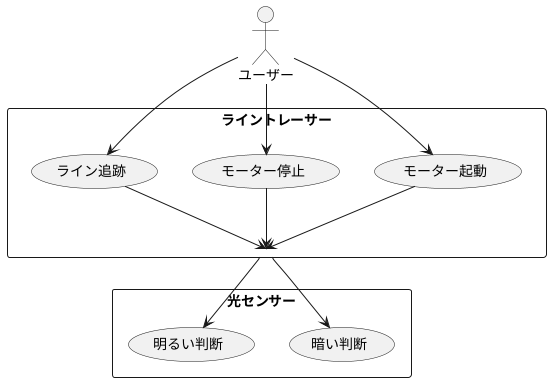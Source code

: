@startuml
actor ユーザー as User

rectangle ライントレーサー {
  usecase モーター起動
  usecase モーター停止
  usecase ライン追跡
}

rectangle 光センサー {
  usecase 暗い判断
  usecase 明るい判断
}

User --> モーター起動
User --> モーター停止
User --> ライン追跡

モーター起動 --> ライントレーサー
モーター停止 --> ライントレーサー
ライン追跡 --> ライントレーサー
ライントレーサー --> 暗い判断
ライントレーサー --> 明るい判断

@enduml